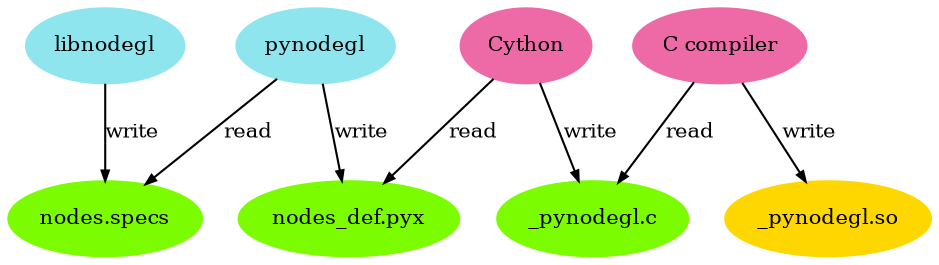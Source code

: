 digraph {
    node[style=filled,fontsize=10]
    edge[fontsize=10,arrowsize=0.5]

    node[color=cadetblue2]
    libnodegl
    pynodegl

    node[color=hotpink2]
    cython [label="Cython"]
    cc [label="C compiler"]

    node[color=lawngreen]
    specs [label="nodes.specs"]
    c [label="_pynodegl.c"]
    pyx [label="nodes_def.pyx"]

    node[color=gold]
    mod [label="_pynodegl.so"]

    libnodegl -> specs [label="write"]
    pynodegl -> specs [label="read"]
    pynodegl -> pyx [label="write"]
    cython -> pyx [label="read"]
    cython -> c [label="write"]
    cc -> c [label="read"]
    cc -> mod [label="write"]
}
